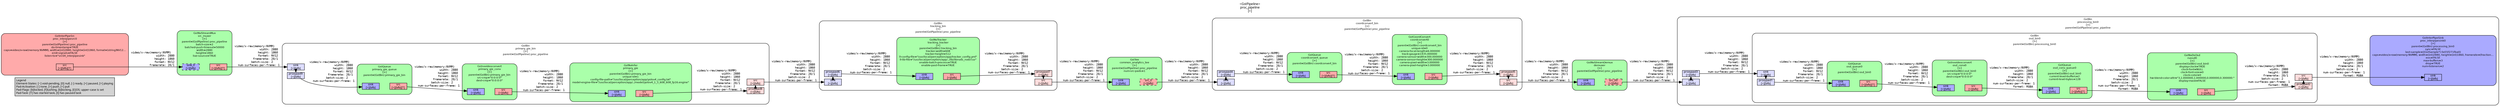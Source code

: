 digraph pipeline {
  rankdir=LR;
  fontname="sans";
  fontsize="10";
  labelloc=t;
  nodesep=.1;
  ranksep=.2;
  label="<GstPipeline>\nproc_pipeline\n[>]";
  node [style="filled,rounded", shape=box, fontsize="9", fontname="sans", margin="0.0,0.0"];
  edge [labelfontsize="6", fontsize="9", fontname="monospace"];
  
  legend [
    pos="0,0!",
    margin="0.05,0.05",
    style="filled",
    label="Legend\lElement-States: [~] void-pending, [0] null, [-] ready, [=] paused, [>] playing\lPad-Activation: [-] none, [>] push, [<] pull\lPad-Flags: [b]locked, [f]lushing, [b]locking, [E]OS; upper-case is set\lPad-Task: [T] has started task, [t] has paused task\l",
  ];
  subgraph cluster_common_analytics_tee_0x55b80b3000 {
    fontname="Bitstream Vera Sans";
    fontsize="8";
    style="filled,rounded";
    color=black;
    label="GstTee\ncommon_analytics_tee\n[>]\nparent=(GstPipeline) proc_pipeline\nnum-src-pads=1";
    subgraph cluster_common_analytics_tee_0x55b80b3000_sink {
      label="";
      style="invis";
      common_analytics_tee_0x55b80b3000_sink_0x55b8076f70 [color=black, fillcolor="#aaaaff", label="sink\n[>][bfb]", height="0.2", style="filled,solid"];
    }

    subgraph cluster_common_analytics_tee_0x55b80b3000_src {
      label="";
      style="invis";
      common_analytics_tee_0x55b80b3000_src_0_0x55b7deb8a0 [color=black, fillcolor="#ffaaaa", label="src_0\n[>][bfb]", height="0.2", style="filled,dashed"];
    }

    common_analytics_tee_0x55b80b3000_sink_0x55b8076f70 -> common_analytics_tee_0x55b80b3000_src_0_0x55b7deb8a0 [style="invis"];
    fillcolor="#aaffaa";
  }

  common_analytics_tee_0x55b80b3000_src_0_0x55b7deb8a0 -> coordconvert_bin_0x55b7da0740_sink_0x55b7de8ae0 [label="video/x-raw(memory:NVMM)\l               width: 2880\l              height: 1860\l              format: NV12\l           framerate: 20/1\l          batch-size: 2\l  num-surfaces-per-frame: 1\l"]
  subgraph cluster_primary_gie_bin_0x55b7da0a80 {
    fontname="Bitstream Vera Sans";
    fontsize="8";
    style="filled,rounded";
    color=black;
    label="GstBin\nprimary_gie_bin\n[>]\nparent=(GstPipeline) proc_pipeline";
    subgraph cluster_primary_gie_bin_0x55b7da0a80_sink {
      label="";
      style="invis";
      _proxypad9_0x55b7deb650 [color=black, fillcolor="#ddddff", label="proxypad9\n[>][bfb]", height="0.2", style="filled,solid"];
    primary_gie_bin_0x55b7da0a80_sink_0x55b7de9760 -> _proxypad9_0x55b7deb650 [style=dashed, minlen=0]
      primary_gie_bin_0x55b7da0a80_sink_0x55b7de9760 [color=black, fillcolor="#ddddff", label="sink\n[>][bfb]", height="0.2", style="filled,solid"];
    }

    subgraph cluster_primary_gie_bin_0x55b7da0a80_src {
      label="";
      style="invis";
      _proxypad8_0x55b7deb3f0 [color=black, fillcolor="#ffdddd", label="proxypad8\n[>][bfb]", height="0.2", style="filled,solid"];
    _proxypad8_0x55b7deb3f0 -> primary_gie_bin_0x55b7da0a80_src_0x55b7de94e0 [style=dashed, minlen=0]
      primary_gie_bin_0x55b7da0a80_src_0x55b7de94e0 [color=black, fillcolor="#ffdddd", label="src\n[>][bfb]", height="0.2", style="filled,solid"];
    }

    primary_gie_bin_0x55b7da0a80_sink_0x55b7de9760 -> primary_gie_bin_0x55b7da0a80_src_0x55b7de94e0 [style="invis"];
    fillcolor="#ffffff";
    subgraph cluster_primary_gie_0x55b80894e0 {
      fontname="Bitstream Vera Sans";
      fontsize="8";
      style="filled,rounded";
      color=black;
      label="GstNvInfer\nprimary_gie\n[>]\nparent=(GstBin) primary_gie_bin\nunique-id=1\nconfig-file-path=\"/usr/local/perception/app/yolov4_config.txt\"\nmodel-engine-file=\"/usr/local/perception/app/../model/yolov4_1_3_608_608_fp16.engine\"";
      subgraph cluster_primary_gie_0x55b80894e0_sink {
        label="";
        style="invis";
        primary_gie_0x55b80894e0_sink_0x55b8076ad0 [color=black, fillcolor="#aaaaff", label="sink\n[>][bfb]", height="0.2", style="filled,solid"];
      }

      subgraph cluster_primary_gie_0x55b80894e0_src {
        label="";
        style="invis";
        primary_gie_0x55b80894e0_src_0x55b8076d20 [color=black, fillcolor="#ffaaaa", label="src\n[>][bfb]", height="0.2", style="filled,solid"];
      }

      primary_gie_0x55b80894e0_sink_0x55b8076ad0 -> primary_gie_0x55b80894e0_src_0x55b8076d20 [style="invis"];
      fillcolor="#aaffaa";
    }

    primary_gie_0x55b80894e0_src_0x55b8076d20 -> _proxypad8_0x55b7deb3f0 [label="video/x-raw(memory:NVMM)\l               width: 2880\l              height: 1860\l              format: NV12\l           framerate: 20/1\l          batch-size: 2\l  num-surfaces-per-frame: 1\l"]
    subgraph cluster_primary_gie_conv_0x55b8073a80 {
      fontname="Bitstream Vera Sans";
      fontsize="8";
      style="filled,rounded";
      color=black;
      label="Gstnvvideoconvert\nprimary_gie_conv\n[>]\nparent=(GstBin) primary_gie_bin\nsrc-crop=\"0:0:0:0\"\ndest-crop=\"0:0:0:0\"";
      subgraph cluster_primary_gie_conv_0x55b8073a80_sink {
        label="";
        style="invis";
        primary_gie_conv_0x55b8073a80_sink_0x55b8076190 [color=black, fillcolor="#aaaaff", label="sink\n[>][bfb]", height="0.2", style="filled,solid"];
      }

      subgraph cluster_primary_gie_conv_0x55b8073a80_src {
        label="";
        style="invis";
        primary_gie_conv_0x55b8073a80_src_0x55b80763e0 [color=black, fillcolor="#ffaaaa", label="src\n[>][bfb]", height="0.2", style="filled,solid"];
      }

      primary_gie_conv_0x55b8073a80_sink_0x55b8076190 -> primary_gie_conv_0x55b8073a80_src_0x55b80763e0 [style="invis"];
      fillcolor="#aaffaa";
    }

    primary_gie_conv_0x55b8073a80_src_0x55b80763e0 -> primary_gie_0x55b80894e0_sink_0x55b8076ad0 [label="video/x-raw(memory:NVMM)\l               width: 2880\l              height: 1860\l              format: NV12\l           framerate: 20/1\l          batch-size: 2\l  num-surfaces-per-frame: 1\l"]
    subgraph cluster_primary_gie_queue_0x55b7e2eac0 {
      fontname="Bitstream Vera Sans";
      fontsize="8";
      style="filled,rounded";
      color=black;
      label="GstQueue\nprimary_gie_queue\n[>]\nparent=(GstBin) primary_gie_bin";
      subgraph cluster_primary_gie_queue_0x55b7e2eac0_sink {
        label="";
        style="invis";
        primary_gie_queue_0x55b7e2eac0_sink_0x55b8076630 [color=black, fillcolor="#aaaaff", label="sink\n[>][bfb]", height="0.2", style="filled,solid"];
      }

      subgraph cluster_primary_gie_queue_0x55b7e2eac0_src {
        label="";
        style="invis";
        primary_gie_queue_0x55b7e2eac0_src_0x55b8076880 [color=black, fillcolor="#ffaaaa", label="src\n[>][bfb][T]", height="0.2", style="filled,solid"];
      }

      primary_gie_queue_0x55b7e2eac0_sink_0x55b8076630 -> primary_gie_queue_0x55b7e2eac0_src_0x55b8076880 [style="invis"];
      fillcolor="#aaffaa";
    }

    _proxypad9_0x55b7deb650 -> primary_gie_queue_0x55b7e2eac0_sink_0x55b8076630 [label="video/x-raw(memory:NVMM)\l               width: 2880\l              height: 1860\l              format: NV12\l           framerate: 20/1\l          batch-size: 2\l  num-surfaces-per-frame: 1\l"]
    primary_gie_queue_0x55b7e2eac0_src_0x55b8076880 -> primary_gie_conv_0x55b8073a80_sink_0x55b8076190 [label="video/x-raw(memory:NVMM)\l               width: 2880\l              height: 1860\l              format: NV12\l           framerate: 20/1\l          batch-size: 2\l  num-surfaces-per-frame: 1\l"]
  }

  primary_gie_bin_0x55b7da0a80_src_0x55b7de94e0 -> tracking_bin_0x55b7da08e0_sink_0x55b7de8fe0 [label="video/x-raw(memory:NVMM)\l               width: 2880\l              height: 1860\l              format: NV12\l           framerate: 20/1\l          batch-size: 2\l  num-surfaces-per-frame: 1\l"]
  subgraph cluster_tracking_bin_0x55b7da08e0 {
    fontname="Bitstream Vera Sans";
    fontsize="8";
    style="filled,rounded";
    color=black;
    label="GstBin\ntracking_bin\n[>]\nparent=(GstPipeline) proc_pipeline";
    subgraph cluster_tracking_bin_0x55b7da08e0_sink {
      label="";
      style="invis";
      _proxypad6_0x55b7deaf30 [color=black, fillcolor="#ddddff", label="proxypad6\n[>][bfb]", height="0.2", style="filled,solid"];
    tracking_bin_0x55b7da08e0_sink_0x55b7de8fe0 -> _proxypad6_0x55b7deaf30 [style=dashed, minlen=0]
      tracking_bin_0x55b7da08e0_sink_0x55b7de8fe0 [color=black, fillcolor="#ddddff", label="sink\n[>][bfb]", height="0.2", style="filled,solid"];
    }

    subgraph cluster_tracking_bin_0x55b7da08e0_src {
      label="";
      style="invis";
      _proxypad7_0x55b7deb190 [color=black, fillcolor="#ffdddd", label="proxypad7\n[>][bfb]", height="0.2", style="filled,solid"];
    _proxypad7_0x55b7deb190 -> tracking_bin_0x55b7da08e0_src_0x55b7de9260 [style=dashed, minlen=0]
      tracking_bin_0x55b7da08e0_src_0x55b7de9260 [color=black, fillcolor="#ffdddd", label="src\n[>][bfb]", height="0.2", style="filled,solid"];
    }

    tracking_bin_0x55b7da08e0_sink_0x55b7de8fe0 -> tracking_bin_0x55b7da08e0_src_0x55b7de9260 [style="invis"];
    fillcolor="#ffffff";
    subgraph cluster_tracking_tracker_0x55b8074190 {
      fontname="Bitstream Vera Sans";
      fontsize="8";
      style="filled,rounded";
      color=black;
      label="GstNvTracker\ntracking_tracker\n[>]\nparent=(GstBin) tracking_bin\ntracker-width=608\ntracker-height=512\nll-config-file=\"/usr/local/perception/app/tracker_config.yml\"\nll-lib-file=\"/usr/local/perception/app/../lib/libnvds_nvdcf.so\"\nenable-batch-process=TRUE\nenable-past-frame=TRUE";
      subgraph cluster_tracking_tracker_0x55b8074190_sink {
        label="";
        style="invis";
        tracking_tracker_0x55b8074190_sink_0x55b7e31a30 [color=black, fillcolor="#aaaaff", label="sink\n[>][bfb]", height="0.2", style="filled,solid"];
      }

      subgraph cluster_tracking_tracker_0x55b8074190_src {
        label="";
        style="invis";
        tracking_tracker_0x55b8074190_src_0x55b7e31c80 [color=black, fillcolor="#ffaaaa", label="src\n[>][bfb]", height="0.2", style="filled,solid"];
      }

      tracking_tracker_0x55b8074190_sink_0x55b7e31a30 -> tracking_tracker_0x55b8074190_src_0x55b7e31c80 [style="invis"];
      fillcolor="#aaffaa";
    }

    _proxypad6_0x55b7deaf30 -> tracking_tracker_0x55b8074190_sink_0x55b7e31a30 [label="video/x-raw(memory:NVMM)\l               width: 2880\l              height: 1860\l              format: NV12\l           framerate: 20/1\l          batch-size: 2\l  num-surfaces-per-frame: 1\l"]
    tracking_tracker_0x55b8074190_src_0x55b7e31c80 -> _proxypad7_0x55b7deb190 [label="video/x-raw(memory:NVMM)\l               width: 2880\l              height: 1860\l              format: NV12\l           framerate: 20/1\l          batch-size: 2\l  num-surfaces-per-frame: 1\l"]
  }

  tracking_bin_0x55b7da08e0_src_0x55b7de9260 -> common_analytics_tee_0x55b80b3000_sink_0x55b8076f70 [label="video/x-raw(memory:NVMM)\l               width: 2880\l              height: 1860\l              format: NV12\l           framerate: 20/1\l          batch-size: 2\l  num-surfaces-per-frame: 1\l"]
  subgraph cluster_coordconvert_bin_0x55b7da0740 {
    fontname="Bitstream Vera Sans";
    fontsize="8";
    style="filled,rounded";
    color=black;
    label="GstBin\ncoordconvert_bin\n[>]\nparent=(GstPipeline) proc_pipeline";
    subgraph cluster_coordconvert_bin_0x55b7da0740_sink {
      label="";
      style="invis";
      _proxypad4_0x55b7deaa70 [color=black, fillcolor="#ddddff", label="proxypad4\n[>][bfb]", height="0.2", style="filled,solid"];
    coordconvert_bin_0x55b7da0740_sink_0x55b7de8ae0 -> _proxypad4_0x55b7deaa70 [style=dashed, minlen=0]
      coordconvert_bin_0x55b7da0740_sink_0x55b7de8ae0 [color=black, fillcolor="#ddddff", label="sink\n[>][bfb]", height="0.2", style="filled,solid"];
    }

    subgraph cluster_coordconvert_bin_0x55b7da0740_src {
      label="";
      style="invis";
      _proxypad5_0x55b7deacd0 [color=black, fillcolor="#ffdddd", label="proxypad5\n[>][bfb]", height="0.2", style="filled,solid"];
    _proxypad5_0x55b7deacd0 -> coordconvert_bin_0x55b7da0740_src_0x55b7de8d60 [style=dashed, minlen=0]
      coordconvert_bin_0x55b7da0740_src_0x55b7de8d60 [color=black, fillcolor="#ffdddd", label="src\n[>][bfb]", height="0.2", style="filled,solid"];
    }

    coordconvert_bin_0x55b7da0740_sink_0x55b7de8ae0 -> coordconvert_bin_0x55b7da0740_src_0x55b7de8d60 [style="invis"];
    fillcolor="#ffffff";
    subgraph cluster_coordconvert0_0x55b7c836d0 {
      fontname="Bitstream Vera Sans";
      fontsize="8";
      style="filled,rounded";
      color=black;
      label="GstCoordConvert\ncoordconvert0\n[>]\nparent=(GstBin) coordconvert_bin\nunique-id=0\ncamera-focal-length=6.000000\ntrack-gauge=1435.000000\ncamera-sensor-width=300.000000\ncamera-sensor-height=300.000000\ncamera-pixel-width=3.000000\ncamera-pixel-height=3.000000";
      subgraph cluster_coordconvert0_0x55b7c836d0_sink {
        label="";
        style="invis";
        coordconvert0_0x55b7c836d0_sink_0x55b7e31590 [color=black, fillcolor="#aaaaff", label="sink\n[>][bfb]", height="0.2", style="filled,solid"];
      }

      subgraph cluster_coordconvert0_0x55b7c836d0_src {
        label="";
        style="invis";
        coordconvert0_0x55b7c836d0_src_0x55b7e317e0 [color=black, fillcolor="#ffaaaa", label="src\n[>][bfb]", height="0.2", style="filled,solid"];
      }

      coordconvert0_0x55b7c836d0_sink_0x55b7e31590 -> coordconvert0_0x55b7c836d0_src_0x55b7e317e0 [style="invis"];
      fillcolor="#aaffaa";
    }

    coordconvert0_0x55b7c836d0_src_0x55b7e317e0 -> _proxypad5_0x55b7deacd0 [label="video/x-raw(memory:NVMM)\l               width: 2880\l              height: 1860\l              format: NV12\l           framerate: 20/1\l          batch-size: 2\l  num-surfaces-per-frame: 1\l"]
    subgraph cluster_coordconvert_queue_0x55b7e2e7c0 {
      fontname="Bitstream Vera Sans";
      fontsize="8";
      style="filled,rounded";
      color=black;
      label="GstQueue\ncoordconvert_queue\n[>]\nparent=(GstBin) coordconvert_bin";
      subgraph cluster_coordconvert_queue_0x55b7e2e7c0_sink {
        label="";
        style="invis";
        coordconvert_queue_0x55b7e2e7c0_sink_0x55b7e310f0 [color=black, fillcolor="#aaaaff", label="sink\n[>][bfb]", height="0.2", style="filled,solid"];
      }

      subgraph cluster_coordconvert_queue_0x55b7e2e7c0_src {
        label="";
        style="invis";
        coordconvert_queue_0x55b7e2e7c0_src_0x55b7e31340 [color=black, fillcolor="#ffaaaa", label="src\n[>][bfb][T]", height="0.2", style="filled,solid"];
      }

      coordconvert_queue_0x55b7e2e7c0_sink_0x55b7e310f0 -> coordconvert_queue_0x55b7e2e7c0_src_0x55b7e31340 [style="invis"];
      fillcolor="#aaffaa";
    }

    _proxypad4_0x55b7deaa70 -> coordconvert_queue_0x55b7e2e7c0_sink_0x55b7e310f0 [label="video/x-raw(memory:NVMM)\l               width: 2880\l              height: 1860\l              format: NV12\l           framerate: 20/1\l          batch-size: 2\l  num-surfaces-per-frame: 1\l"]
    coordconvert_queue_0x55b7e2e7c0_src_0x55b7e31340 -> coordconvert0_0x55b7c836d0_sink_0x55b7e31590 [label="video/x-raw(memory:NVMM)\l               width: 2880\l              height: 1860\l              format: NV12\l           framerate: 20/1\l          batch-size: 2\l  num-surfaces-per-frame: 1\l"]
  }

  coordconvert_bin_0x55b7da0740_src_0x55b7de8d60 -> demuxer_0x55b7e28000_sink_0x55b7de3100 [label="video/x-raw(memory:NVMM)\l               width: 2880\l              height: 1860\l              format: NV12\l           framerate: 20/1\l          batch-size: 2\l  num-surfaces-per-frame: 1\l"]
  subgraph cluster_processing_bin0_0x55b7da0400 {
    fontname="Bitstream Vera Sans";
    fontsize="8";
    style="filled,rounded";
    color=black;
    label="GstBin\nprocessing_bin0\n[>]\nparent=(GstPipeline) proc_pipeline";
    subgraph cluster_processing_bin0_0x55b7da0400_sink {
      label="";
      style="invis";
      _proxypad3_0x55b7dea810 [color=black, fillcolor="#ddddff", label="proxypad3\n[>][bfb]", height="0.2", style="filled,solid"];
    processing_bin0_0x55b7da0400_sink_0x55b7de8860 -> _proxypad3_0x55b7dea810 [style=dashed, minlen=0]
      processing_bin0_0x55b7da0400_sink_0x55b7de8860 [color=black, fillcolor="#ddddff", label="sink\n[>][bfb]", height="0.2", style="filled,solid"];
    }

    fillcolor="#ffffff";
    subgraph cluster_osd_bin0_0x55b7da05a0 {
      fontname="Bitstream Vera Sans";
      fontsize="8";
      style="filled,rounded";
      color=black;
      label="GstBin\nosd_bin0\n[>]\nparent=(GstBin) processing_bin0";
      subgraph cluster_osd_bin0_0x55b7da05a0_sink {
        label="";
        style="invis";
        _proxypad1_0x55b7dea350 [color=black, fillcolor="#ddddff", label="proxypad1\n[>][bfb]", height="0.2", style="filled,solid"];
      osd_bin0_0x55b7da05a0_sink_0x55b7de8360 -> _proxypad1_0x55b7dea350 [style=dashed, minlen=0]
        osd_bin0_0x55b7da05a0_sink_0x55b7de8360 [color=black, fillcolor="#ddddff", label="sink\n[>][bfb]", height="0.2", style="filled,solid"];
      }

      subgraph cluster_osd_bin0_0x55b7da05a0_src {
        label="";
        style="invis";
        _proxypad2_0x55b7dea5b0 [color=black, fillcolor="#ffdddd", label="proxypad2\n[>][bfb]", height="0.2", style="filled,solid"];
      _proxypad2_0x55b7dea5b0 -> osd_bin0_0x55b7da05a0_src_0x55b7de85e0 [style=dashed, minlen=0]
        osd_bin0_0x55b7da05a0_src_0x55b7de85e0 [color=black, fillcolor="#ffdddd", label="src\n[>][bfb]", height="0.2", style="filled,solid"];
      }

      osd_bin0_0x55b7da05a0_sink_0x55b7de8360 -> osd_bin0_0x55b7da05a0_src_0x55b7de85e0 [style="invis"];
      fillcolor="#ffffff";
      subgraph cluster_nvosd0_0x55b7fb9630 {
        fontname="Bitstream Vera Sans";
        fontsize="8";
        style="filled,rounded";
        color=black;
        label="GstNvDsOsd\nnvosd0\n[>]\nparent=(GstBin) osd_bin0\ndisplay-clock=TRUE\nclock-font=NULL\nclock-font-size=0\nclock-color=0\nhw-blend-color-attr=\"3,1.000000,1.000000,0.000000,0.300000:\"\ndisplay-mask=FALSE";
        subgraph cluster_nvosd0_0x55b7fb9630_sink {
          label="";
          style="invis";
          nvosd0_0x55b7fb9630_sink_0x55b7e30a00 [color=black, fillcolor="#aaaaff", label="sink\n[>][bfb]", height="0.2", style="filled,solid"];
        }

        subgraph cluster_nvosd0_0x55b7fb9630_src {
          label="";
          style="invis";
          nvosd0_0x55b7fb9630_src_0x55b7e30c50 [color=black, fillcolor="#ffaaaa", label="src\n[>][bfb]", height="0.2", style="filled,solid"];
        }

        nvosd0_0x55b7fb9630_sink_0x55b7e30a00 -> nvosd0_0x55b7fb9630_src_0x55b7e30c50 [style="invis"];
        fillcolor="#aaffaa";
      }

      nvosd0_0x55b7fb9630_src_0x55b7e30c50 -> _proxypad2_0x55b7dea5b0 [label="video/x-raw(memory:NVMM)\l               width: 2880\l              height: 1860\l           framerate: 20/1\l          batch-size: 2\l  num-surfaces-per-frame: 1\l              format: RGBA\l"]
      subgraph cluster_osd_conv_queue0_0x55b7e2e4c0 {
        fontname="Bitstream Vera Sans";
        fontsize="8";
        style="filled,rounded";
        color=black;
        label="GstQueue\nosd_conv_queue0\n[>]\nparent=(GstBin) osd_bin0\ncurrent-level-buffers=2\ncurrent-level-bytes=128";
        subgraph cluster_osd_conv_queue0_0x55b7e2e4c0_sink {
          label="";
          style="invis";
          osd_conv_queue0_0x55b7e2e4c0_sink_0x55b7e30560 [color=black, fillcolor="#aaaaff", label="sink\n[>][bfb]", height="0.2", style="filled,solid"];
        }

        subgraph cluster_osd_conv_queue0_0x55b7e2e4c0_src {
          label="";
          style="invis";
          osd_conv_queue0_0x55b7e2e4c0_src_0x55b7e307b0 [color=black, fillcolor="#ffaaaa", label="src\n[>][bfb][T]", height="0.2", style="filled,solid"];
        }

        osd_conv_queue0_0x55b7e2e4c0_sink_0x55b7e30560 -> osd_conv_queue0_0x55b7e2e4c0_src_0x55b7e307b0 [style="invis"];
        fillcolor="#aaffaa";
      }

      osd_conv_queue0_0x55b7e2e4c0_src_0x55b7e307b0 -> nvosd0_0x55b7fb9630_sink_0x55b7e30a00 [label="video/x-raw(memory:NVMM)\l               width: 2880\l              height: 1860\l           framerate: 20/1\l          batch-size: 2\l  num-surfaces-per-frame: 1\l              format: RGBA\l"]
      subgraph cluster_osd_conv0_0x55b7c568d0 {
        fontname="Bitstream Vera Sans";
        fontsize="8";
        style="filled,rounded";
        color=black;
        label="Gstnvvideoconvert\nosd_conv0\n[>]\nparent=(GstBin) osd_bin0\nsrc-crop=\"0:0:0:0\"\ndest-crop=\"0:0:0:0\"";
        subgraph cluster_osd_conv0_0x55b7c568d0_sink {
          label="";
          style="invis";
          osd_conv0_0x55b7c568d0_sink_0x55b7de35a0 [color=black, fillcolor="#aaaaff", label="sink\n[>][bfb]", height="0.2", style="filled,solid"];
        }

        subgraph cluster_osd_conv0_0x55b7c568d0_src {
          label="";
          style="invis";
          osd_conv0_0x55b7c568d0_src_0x55b7de37f0 [color=black, fillcolor="#ffaaaa", label="src\n[>][bfb]", height="0.2", style="filled,solid"];
        }

        osd_conv0_0x55b7c568d0_sink_0x55b7de35a0 -> osd_conv0_0x55b7c568d0_src_0x55b7de37f0 [style="invis"];
        fillcolor="#aaffaa";
      }

      osd_conv0_0x55b7c568d0_src_0x55b7de37f0 -> osd_conv_queue0_0x55b7e2e4c0_sink_0x55b7e30560 [label="video/x-raw(memory:NVMM)\l               width: 2880\l              height: 1860\l           framerate: 20/1\l          batch-size: 2\l  num-surfaces-per-frame: 1\l              format: RGBA\l"]
      subgraph cluster_osd_queue0_0x55b7e2e1c0 {
        fontname="Bitstream Vera Sans";
        fontsize="8";
        style="filled,rounded";
        color=black;
        label="GstQueue\nosd_queue0\n[>]\nparent=(GstBin) osd_bin0";
        subgraph cluster_osd_queue0_0x55b7e2e1c0_sink {
          label="";
          style="invis";
          osd_queue0_0x55b7e2e1c0_sink_0x55b7de3a40 [color=black, fillcolor="#aaaaff", label="sink\n[>][bfb]", height="0.2", style="filled,solid"];
        }

        subgraph cluster_osd_queue0_0x55b7e2e1c0_src {
          label="";
          style="invis";
          osd_queue0_0x55b7e2e1c0_src_0x55b7de3c90 [color=black, fillcolor="#ffaaaa", label="src\n[>][bfb][T]", height="0.2", style="filled,solid"];
        }

        osd_queue0_0x55b7e2e1c0_sink_0x55b7de3a40 -> osd_queue0_0x55b7e2e1c0_src_0x55b7de3c90 [style="invis"];
        fillcolor="#aaffaa";
      }

      _proxypad1_0x55b7dea350 -> osd_queue0_0x55b7e2e1c0_sink_0x55b7de3a40 [label="video/x-raw(memory:NVMM)\l               width: 2880\l              height: 1860\l              format: NV12\l           framerate: 20/1\l          batch-size: 2\l  num-surfaces-per-frame: 1\l"]
      osd_queue0_0x55b7e2e1c0_src_0x55b7de3c90 -> osd_conv0_0x55b7c568d0_sink_0x55b7de35a0 [label="video/x-raw(memory:NVMM)\l               width: 2880\l              height: 1860\l              format: NV12\l           framerate: 20/1\l          batch-size: 2\l  num-surfaces-per-frame: 1\l"]
    }

    _proxypad3_0x55b7dea810 -> osd_bin0_0x55b7da05a0_sink_0x55b7de8360 [label="video/x-raw(memory:NVMM)\l               width: 2880\l              height: 1860\l              format: NV12\l           framerate: 20/1\l          batch-size: 2\l  num-surfaces-per-frame: 1\l"]
    osd_bin0_0x55b7da05a0_src_0x55b7de85e0 -> proc_interpipesink0_0x55b7e293d0_sink_0x55b7de3350 [label="video/x-raw(memory:NVMM)\l               width: 2880\l              height: 1860\l           framerate: 20/1\l          batch-size: 2\l  num-surfaces-per-frame: 1\l              format: RGBA\l"]
    subgraph cluster_proc_interpipesink0_0x55b7e293d0 {
      fontname="Bitstream Vera Sans";
      fontsize="8";
      style="filled,rounded";
      color=black;
      label="GstInterPipeSink\nproc_interpipesink0\n[>]\nparent=(GstBin) processing_bin0\nsync=FALSE\nlast-sample=((GstSample*) 0x55f271fba0)\ncaps=video/x-raw(memory:NVMM), width=(int)2880, height=(int)1860, framerate=(fraction…\neos=FALSE\nmax-buffers=3\ndrop=TRUE\nnum-listeners=2";
      subgraph cluster_proc_interpipesink0_0x55b7e293d0_sink {
        label="";
        style="invis";
        proc_interpipesink0_0x55b7e293d0_sink_0x55b7de3350 [color=black, fillcolor="#aaaaff", label="sink\n[>][bfb]", height="0.2", style="filled,solid"];
      }

      fillcolor="#aaaaff";
    }

  }

  subgraph cluster_demuxer_0x55b7e28000 {
    fontname="Bitstream Vera Sans";
    fontsize="8";
    style="filled,rounded";
    color=black;
    label="GstNvStreamDemux\ndemuxer\n[>]\nparent=(GstPipeline) proc_pipeline";
    subgraph cluster_demuxer_0x55b7e28000_sink {
      label="";
      style="invis";
      demuxer_0x55b7e28000_sink_0x55b7de3100 [color=black, fillcolor="#aaaaff", label="sink\n[>][bfb]", height="0.2", style="filled,solid"];
    }

    subgraph cluster_demuxer_0x55b7e28000_src {
      label="";
      style="invis";
      demuxer_0x55b7e28000_src_00_0x55b7e30ea0 [color=black, fillcolor="#ffaaaa", label="src_00\n[>][bfb]", height="0.2", style="filled,dashed"];
    }

    demuxer_0x55b7e28000_sink_0x55b7de3100 -> demuxer_0x55b7e28000_src_00_0x55b7e30ea0 [style="invis"];
    fillcolor="#aaffaa";
  }

  demuxer_0x55b7e28000_src_00_0x55b7e30ea0 -> processing_bin0_0x55b7da0400_sink_0x55b7de8860 [label="video/x-raw(memory:NVMM)\l               width: 2880\l              height: 1860\l              format: NV12\l           framerate: 20/1\l          batch-size: 2\l  num-surfaces-per-frame: 1\l"]
  subgraph cluster_proc_interpipesrc0_0x55b7c68f90 {
    fontname="Bitstream Vera Sans";
    fontsize="8";
    style="filled,rounded";
    color=black;
    label="GstInterPipeSrc\nproc_interpipesrc0\n[>]\nparent=(GstPipeline) proc_pipeline\ndo-timestamp=TRUE\ncaps=video/x-raw(memory:NVMM), width=(int)2880, height=(int)1860, format=(string)NV12…\nemit-signals=FALSE\nlisten-to=\"src0A_interpipesink\"";
    subgraph cluster_proc_interpipesrc0_0x55b7c68f90_src {
      label="";
      style="invis";
      proc_interpipesrc0_0x55b7c68f90_src_0x55b7de2c60 [color=black, fillcolor="#ffaaaa", label="src\n[>][bfb][T]", height="0.2", style="filled,solid"];
    }

    fillcolor="#ffaaaa";
  }

  proc_interpipesrc0_0x55b7c68f90_src_0x55b7de2c60 -> src_muxer_0x55b7e240b0_sink_0_0x55b7de2eb0 [label="video/x-raw(memory:NVMM)\l               width: 2880\l              height: 1860\l              format: NV12\l           framerate: 20/1\l"]
  subgraph cluster_src_muxer_0x55b7e240b0 {
    fontname="Bitstream Vera Sans";
    fontsize="8";
    style="filled,rounded";
    color=black;
    label="GstNvStreamMux\nsrc_muxer\n[>]\nparent=(GstPipeline) proc_pipeline\nbatch-size=2\nbatched-push-timeout=50000\nwidth=2880\nheight=1860\nlive-source=TRUE";
    subgraph cluster_src_muxer_0x55b7e240b0_sink {
      label="";
      style="invis";
      src_muxer_0x55b7e240b0_sink_0_0x55b7de2eb0 [color=black, fillcolor="#aaaaff", label="sink_0\n[>][bfb]", height="0.2", style="filled,dashed"];
    }

    subgraph cluster_src_muxer_0x55b7e240b0_src {
      label="";
      style="invis";
      src_muxer_0x55b7e240b0_src_0x55b7de2a10 [color=black, fillcolor="#ffaaaa", label="src\n[>][bfb][T]", height="0.2", style="filled,solid"];
    }

    src_muxer_0x55b7e240b0_sink_0_0x55b7de2eb0 -> src_muxer_0x55b7e240b0_src_0x55b7de2a10 [style="invis"];
    fillcolor="#aaffaa";
  }

  src_muxer_0x55b7e240b0_src_0x55b7de2a10 -> primary_gie_bin_0x55b7da0a80_sink_0x55b7de9760 [label="video/x-raw(memory:NVMM)\l               width: 2880\l              height: 1860\l              format: NV12\l           framerate: 20/1\l          batch-size: 2\l  num-surfaces-per-frame: 1\l"]
}

